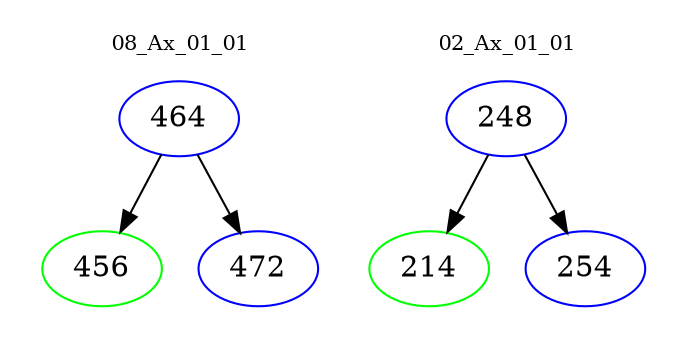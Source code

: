 digraph{
subgraph cluster_0 {
color = white
label = "08_Ax_01_01";
fontsize=10;
T0_464 [label="464", color="blue"]
T0_464 -> T0_456 [color="black"]
T0_456 [label="456", color="green"]
T0_464 -> T0_472 [color="black"]
T0_472 [label="472", color="blue"]
}
subgraph cluster_1 {
color = white
label = "02_Ax_01_01";
fontsize=10;
T1_248 [label="248", color="blue"]
T1_248 -> T1_214 [color="black"]
T1_214 [label="214", color="green"]
T1_248 -> T1_254 [color="black"]
T1_254 [label="254", color="blue"]
}
}
